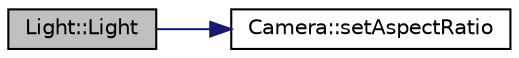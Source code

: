 digraph "Light::Light"
{
  edge [fontname="Helvetica",fontsize="10",labelfontname="Helvetica",labelfontsize="10"];
  node [fontname="Helvetica",fontsize="10",shape=record];
  rankdir="LR";
  Node1 [label="Light::Light",height=0.2,width=0.4,color="black", fillcolor="grey75", style="filled" fontcolor="black"];
  Node1 -> Node2 [color="midnightblue",fontsize="10",style="solid",fontname="Helvetica"];
  Node2 [label="Camera::setAspectRatio",height=0.2,width=0.4,color="black", fillcolor="white", style="filled",URL="$class_camera.html#a2fd7432c0256ad790097b87c018c4b3f",tooltip="Sets the camera&#39;s aspect ratio to the specified value. "];
}
